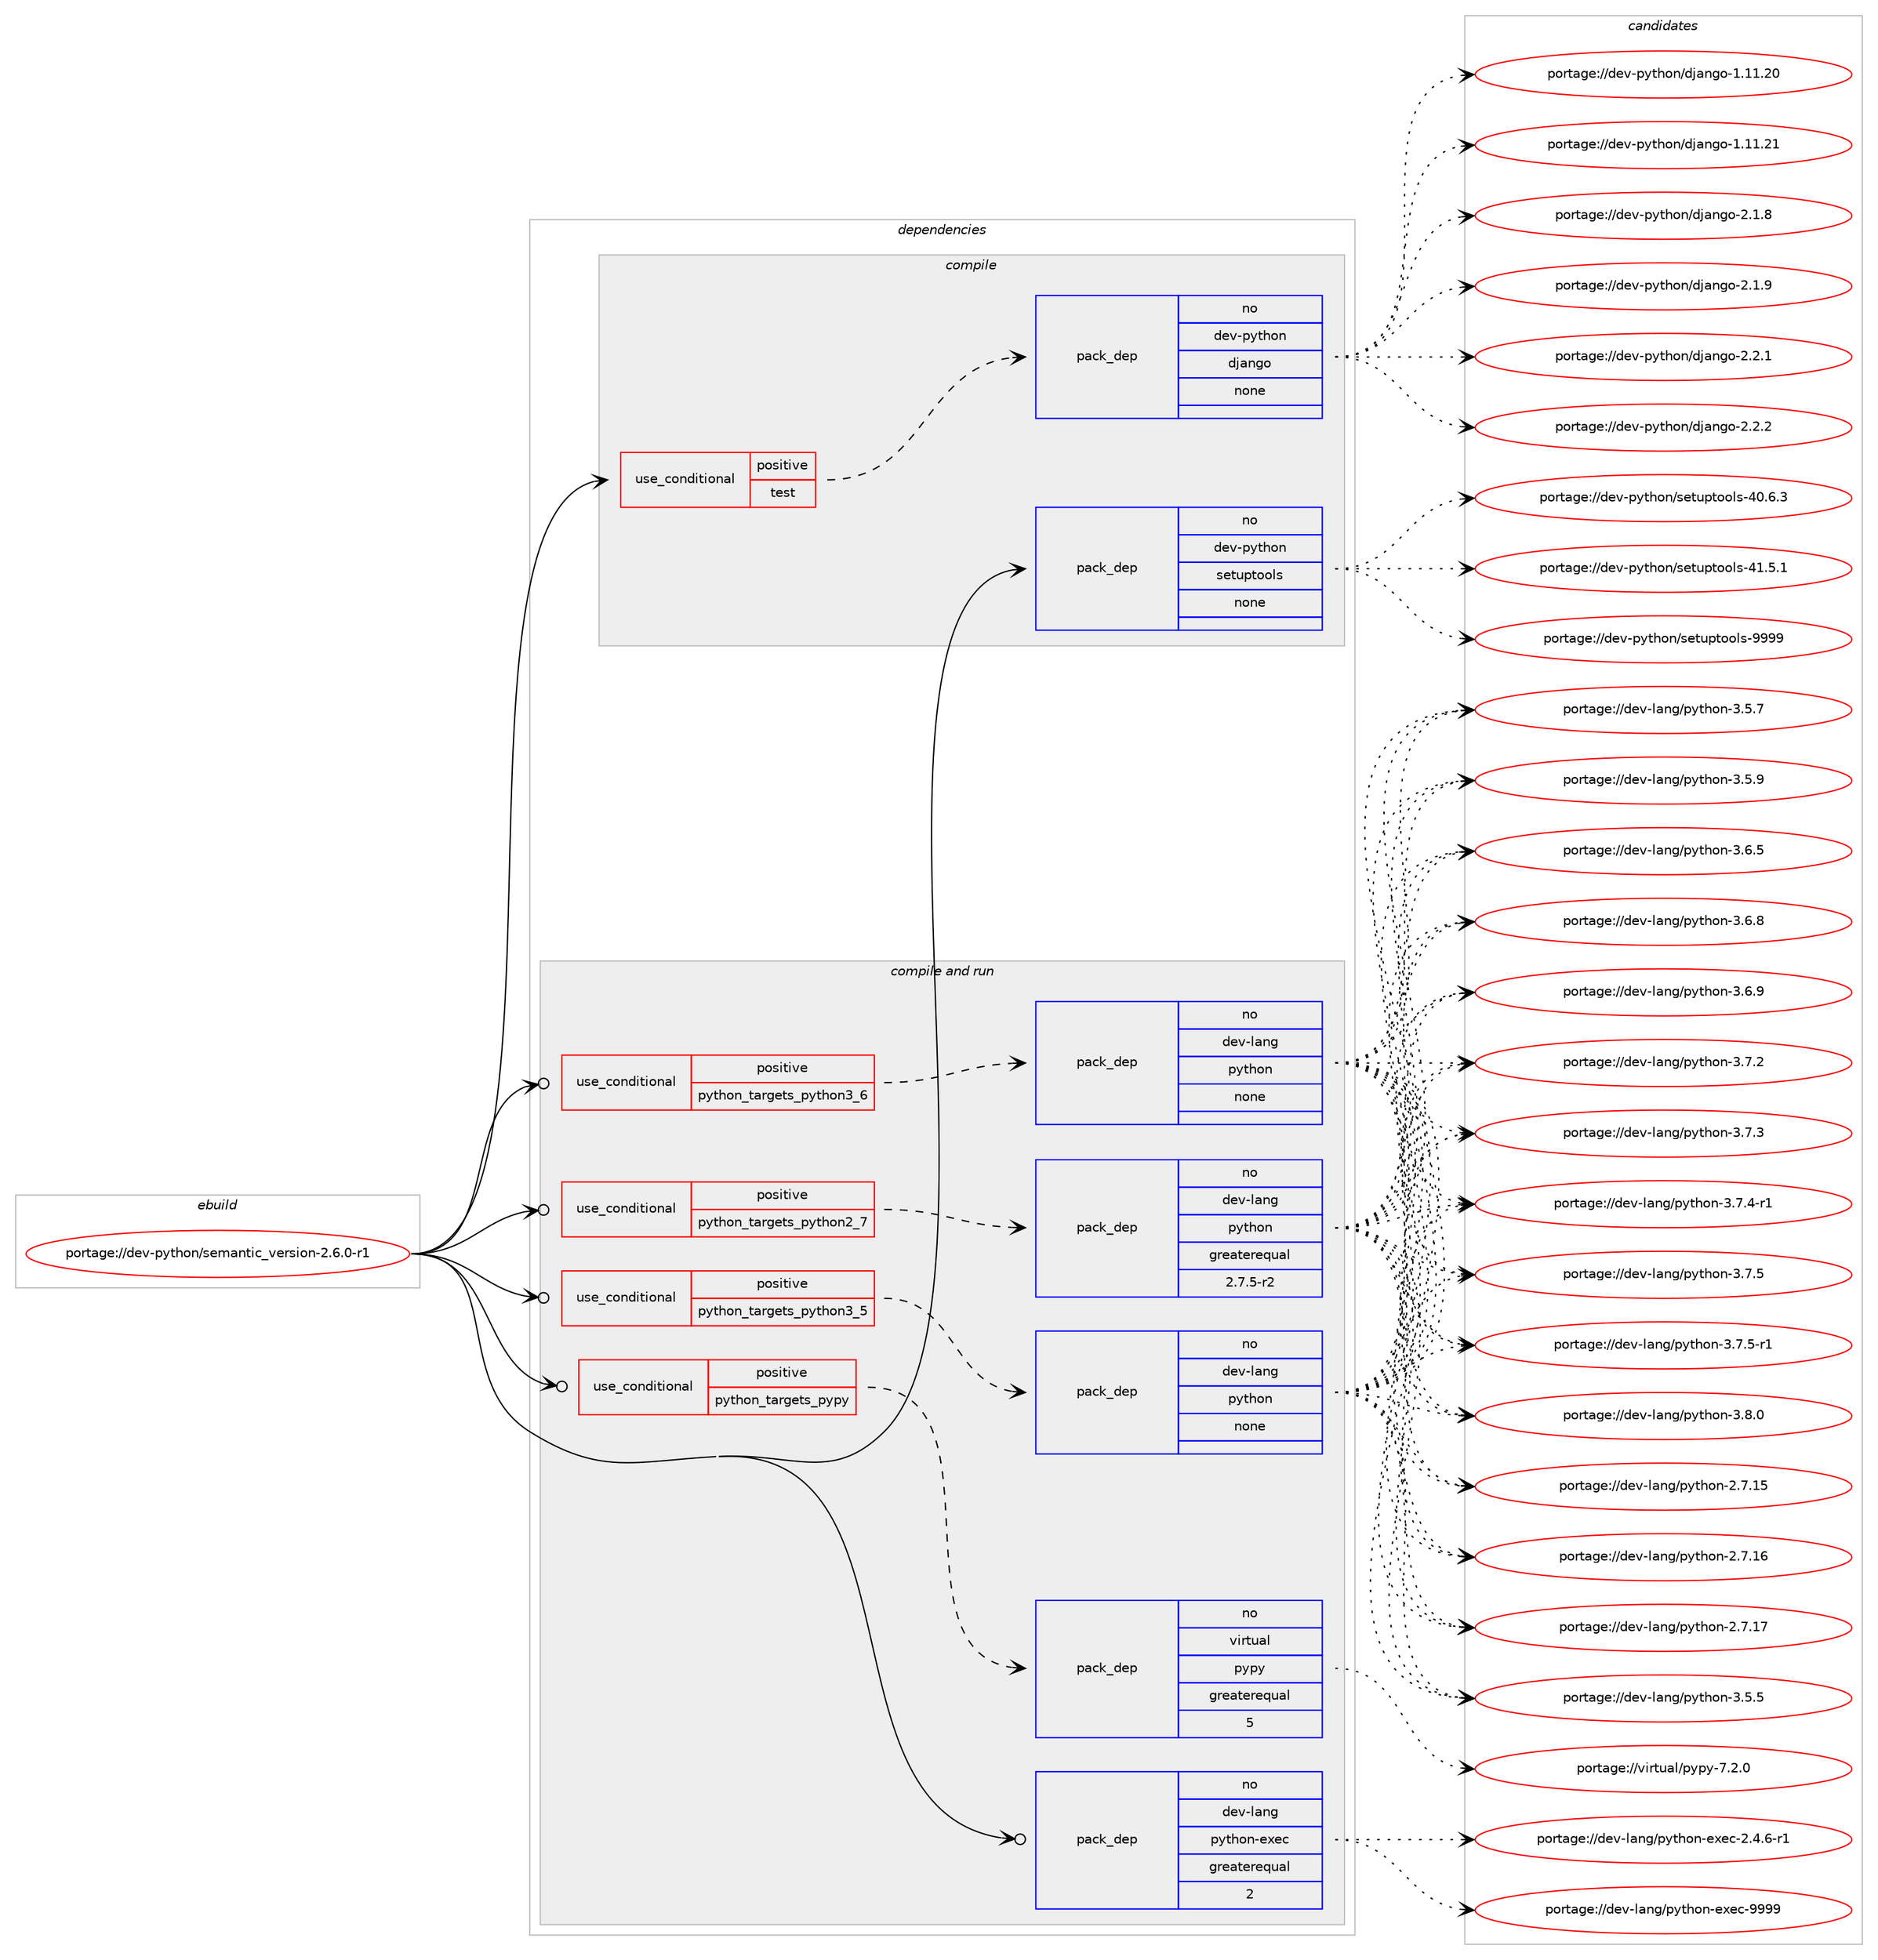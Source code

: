 digraph prolog {

# *************
# Graph options
# *************

newrank=true;
concentrate=true;
compound=true;
graph [rankdir=LR,fontname=Helvetica,fontsize=10,ranksep=1.5];#, ranksep=2.5, nodesep=0.2];
edge  [arrowhead=vee];
node  [fontname=Helvetica,fontsize=10];

# **********
# The ebuild
# **********

subgraph cluster_leftcol {
color=gray;
rank=same;
label=<<i>ebuild</i>>;
id [label="portage://dev-python/semantic_version-2.6.0-r1", color=red, width=4, href="../dev-python/semantic_version-2.6.0-r1.svg"];
}

# ****************
# The dependencies
# ****************

subgraph cluster_midcol {
color=gray;
label=<<i>dependencies</i>>;
subgraph cluster_compile {
fillcolor="#eeeeee";
style=filled;
label=<<i>compile</i>>;
subgraph cond38458 {
dependency171735 [label=<<TABLE BORDER="0" CELLBORDER="1" CELLSPACING="0" CELLPADDING="4"><TR><TD ROWSPAN="3" CELLPADDING="10">use_conditional</TD></TR><TR><TD>positive</TD></TR><TR><TD>test</TD></TR></TABLE>>, shape=none, color=red];
subgraph pack129874 {
dependency171736 [label=<<TABLE BORDER="0" CELLBORDER="1" CELLSPACING="0" CELLPADDING="4" WIDTH="220"><TR><TD ROWSPAN="6" CELLPADDING="30">pack_dep</TD></TR><TR><TD WIDTH="110">no</TD></TR><TR><TD>dev-python</TD></TR><TR><TD>django</TD></TR><TR><TD>none</TD></TR><TR><TD></TD></TR></TABLE>>, shape=none, color=blue];
}
dependency171735:e -> dependency171736:w [weight=20,style="dashed",arrowhead="vee"];
}
id:e -> dependency171735:w [weight=20,style="solid",arrowhead="vee"];
subgraph pack129875 {
dependency171737 [label=<<TABLE BORDER="0" CELLBORDER="1" CELLSPACING="0" CELLPADDING="4" WIDTH="220"><TR><TD ROWSPAN="6" CELLPADDING="30">pack_dep</TD></TR><TR><TD WIDTH="110">no</TD></TR><TR><TD>dev-python</TD></TR><TR><TD>setuptools</TD></TR><TR><TD>none</TD></TR><TR><TD></TD></TR></TABLE>>, shape=none, color=blue];
}
id:e -> dependency171737:w [weight=20,style="solid",arrowhead="vee"];
}
subgraph cluster_compileandrun {
fillcolor="#eeeeee";
style=filled;
label=<<i>compile and run</i>>;
subgraph cond38459 {
dependency171738 [label=<<TABLE BORDER="0" CELLBORDER="1" CELLSPACING="0" CELLPADDING="4"><TR><TD ROWSPAN="3" CELLPADDING="10">use_conditional</TD></TR><TR><TD>positive</TD></TR><TR><TD>python_targets_pypy</TD></TR></TABLE>>, shape=none, color=red];
subgraph pack129876 {
dependency171739 [label=<<TABLE BORDER="0" CELLBORDER="1" CELLSPACING="0" CELLPADDING="4" WIDTH="220"><TR><TD ROWSPAN="6" CELLPADDING="30">pack_dep</TD></TR><TR><TD WIDTH="110">no</TD></TR><TR><TD>virtual</TD></TR><TR><TD>pypy</TD></TR><TR><TD>greaterequal</TD></TR><TR><TD>5</TD></TR></TABLE>>, shape=none, color=blue];
}
dependency171738:e -> dependency171739:w [weight=20,style="dashed",arrowhead="vee"];
}
id:e -> dependency171738:w [weight=20,style="solid",arrowhead="odotvee"];
subgraph cond38460 {
dependency171740 [label=<<TABLE BORDER="0" CELLBORDER="1" CELLSPACING="0" CELLPADDING="4"><TR><TD ROWSPAN="3" CELLPADDING="10">use_conditional</TD></TR><TR><TD>positive</TD></TR><TR><TD>python_targets_python2_7</TD></TR></TABLE>>, shape=none, color=red];
subgraph pack129877 {
dependency171741 [label=<<TABLE BORDER="0" CELLBORDER="1" CELLSPACING="0" CELLPADDING="4" WIDTH="220"><TR><TD ROWSPAN="6" CELLPADDING="30">pack_dep</TD></TR><TR><TD WIDTH="110">no</TD></TR><TR><TD>dev-lang</TD></TR><TR><TD>python</TD></TR><TR><TD>greaterequal</TD></TR><TR><TD>2.7.5-r2</TD></TR></TABLE>>, shape=none, color=blue];
}
dependency171740:e -> dependency171741:w [weight=20,style="dashed",arrowhead="vee"];
}
id:e -> dependency171740:w [weight=20,style="solid",arrowhead="odotvee"];
subgraph cond38461 {
dependency171742 [label=<<TABLE BORDER="0" CELLBORDER="1" CELLSPACING="0" CELLPADDING="4"><TR><TD ROWSPAN="3" CELLPADDING="10">use_conditional</TD></TR><TR><TD>positive</TD></TR><TR><TD>python_targets_python3_5</TD></TR></TABLE>>, shape=none, color=red];
subgraph pack129878 {
dependency171743 [label=<<TABLE BORDER="0" CELLBORDER="1" CELLSPACING="0" CELLPADDING="4" WIDTH="220"><TR><TD ROWSPAN="6" CELLPADDING="30">pack_dep</TD></TR><TR><TD WIDTH="110">no</TD></TR><TR><TD>dev-lang</TD></TR><TR><TD>python</TD></TR><TR><TD>none</TD></TR><TR><TD></TD></TR></TABLE>>, shape=none, color=blue];
}
dependency171742:e -> dependency171743:w [weight=20,style="dashed",arrowhead="vee"];
}
id:e -> dependency171742:w [weight=20,style="solid",arrowhead="odotvee"];
subgraph cond38462 {
dependency171744 [label=<<TABLE BORDER="0" CELLBORDER="1" CELLSPACING="0" CELLPADDING="4"><TR><TD ROWSPAN="3" CELLPADDING="10">use_conditional</TD></TR><TR><TD>positive</TD></TR><TR><TD>python_targets_python3_6</TD></TR></TABLE>>, shape=none, color=red];
subgraph pack129879 {
dependency171745 [label=<<TABLE BORDER="0" CELLBORDER="1" CELLSPACING="0" CELLPADDING="4" WIDTH="220"><TR><TD ROWSPAN="6" CELLPADDING="30">pack_dep</TD></TR><TR><TD WIDTH="110">no</TD></TR><TR><TD>dev-lang</TD></TR><TR><TD>python</TD></TR><TR><TD>none</TD></TR><TR><TD></TD></TR></TABLE>>, shape=none, color=blue];
}
dependency171744:e -> dependency171745:w [weight=20,style="dashed",arrowhead="vee"];
}
id:e -> dependency171744:w [weight=20,style="solid",arrowhead="odotvee"];
subgraph pack129880 {
dependency171746 [label=<<TABLE BORDER="0" CELLBORDER="1" CELLSPACING="0" CELLPADDING="4" WIDTH="220"><TR><TD ROWSPAN="6" CELLPADDING="30">pack_dep</TD></TR><TR><TD WIDTH="110">no</TD></TR><TR><TD>dev-lang</TD></TR><TR><TD>python-exec</TD></TR><TR><TD>greaterequal</TD></TR><TR><TD>2</TD></TR></TABLE>>, shape=none, color=blue];
}
id:e -> dependency171746:w [weight=20,style="solid",arrowhead="odotvee"];
}
subgraph cluster_run {
fillcolor="#eeeeee";
style=filled;
label=<<i>run</i>>;
}
}

# **************
# The candidates
# **************

subgraph cluster_choices {
rank=same;
color=gray;
label=<<i>candidates</i>>;

subgraph choice129874 {
color=black;
nodesep=1;
choiceportage1001011184511212111610411111047100106971101031114549464949465048 [label="portage://dev-python/django-1.11.20", color=red, width=4,href="../dev-python/django-1.11.20.svg"];
choiceportage1001011184511212111610411111047100106971101031114549464949465049 [label="portage://dev-python/django-1.11.21", color=red, width=4,href="../dev-python/django-1.11.21.svg"];
choiceportage100101118451121211161041111104710010697110103111455046494656 [label="portage://dev-python/django-2.1.8", color=red, width=4,href="../dev-python/django-2.1.8.svg"];
choiceportage100101118451121211161041111104710010697110103111455046494657 [label="portage://dev-python/django-2.1.9", color=red, width=4,href="../dev-python/django-2.1.9.svg"];
choiceportage100101118451121211161041111104710010697110103111455046504649 [label="portage://dev-python/django-2.2.1", color=red, width=4,href="../dev-python/django-2.2.1.svg"];
choiceportage100101118451121211161041111104710010697110103111455046504650 [label="portage://dev-python/django-2.2.2", color=red, width=4,href="../dev-python/django-2.2.2.svg"];
dependency171736:e -> choiceportage1001011184511212111610411111047100106971101031114549464949465048:w [style=dotted,weight="100"];
dependency171736:e -> choiceportage1001011184511212111610411111047100106971101031114549464949465049:w [style=dotted,weight="100"];
dependency171736:e -> choiceportage100101118451121211161041111104710010697110103111455046494656:w [style=dotted,weight="100"];
dependency171736:e -> choiceportage100101118451121211161041111104710010697110103111455046494657:w [style=dotted,weight="100"];
dependency171736:e -> choiceportage100101118451121211161041111104710010697110103111455046504649:w [style=dotted,weight="100"];
dependency171736:e -> choiceportage100101118451121211161041111104710010697110103111455046504650:w [style=dotted,weight="100"];
}
subgraph choice129875 {
color=black;
nodesep=1;
choiceportage100101118451121211161041111104711510111611711211611111110811545524846544651 [label="portage://dev-python/setuptools-40.6.3", color=red, width=4,href="../dev-python/setuptools-40.6.3.svg"];
choiceportage100101118451121211161041111104711510111611711211611111110811545524946534649 [label="portage://dev-python/setuptools-41.5.1", color=red, width=4,href="../dev-python/setuptools-41.5.1.svg"];
choiceportage10010111845112121116104111110471151011161171121161111111081154557575757 [label="portage://dev-python/setuptools-9999", color=red, width=4,href="../dev-python/setuptools-9999.svg"];
dependency171737:e -> choiceportage100101118451121211161041111104711510111611711211611111110811545524846544651:w [style=dotted,weight="100"];
dependency171737:e -> choiceportage100101118451121211161041111104711510111611711211611111110811545524946534649:w [style=dotted,weight="100"];
dependency171737:e -> choiceportage10010111845112121116104111110471151011161171121161111111081154557575757:w [style=dotted,weight="100"];
}
subgraph choice129876 {
color=black;
nodesep=1;
choiceportage1181051141161179710847112121112121455546504648 [label="portage://virtual/pypy-7.2.0", color=red, width=4,href="../virtual/pypy-7.2.0.svg"];
dependency171739:e -> choiceportage1181051141161179710847112121112121455546504648:w [style=dotted,weight="100"];
}
subgraph choice129877 {
color=black;
nodesep=1;
choiceportage10010111845108971101034711212111610411111045504655464953 [label="portage://dev-lang/python-2.7.15", color=red, width=4,href="../dev-lang/python-2.7.15.svg"];
choiceportage10010111845108971101034711212111610411111045504655464954 [label="portage://dev-lang/python-2.7.16", color=red, width=4,href="../dev-lang/python-2.7.16.svg"];
choiceportage10010111845108971101034711212111610411111045504655464955 [label="portage://dev-lang/python-2.7.17", color=red, width=4,href="../dev-lang/python-2.7.17.svg"];
choiceportage100101118451089711010347112121116104111110455146534653 [label="portage://dev-lang/python-3.5.5", color=red, width=4,href="../dev-lang/python-3.5.5.svg"];
choiceportage100101118451089711010347112121116104111110455146534655 [label="portage://dev-lang/python-3.5.7", color=red, width=4,href="../dev-lang/python-3.5.7.svg"];
choiceportage100101118451089711010347112121116104111110455146534657 [label="portage://dev-lang/python-3.5.9", color=red, width=4,href="../dev-lang/python-3.5.9.svg"];
choiceportage100101118451089711010347112121116104111110455146544653 [label="portage://dev-lang/python-3.6.5", color=red, width=4,href="../dev-lang/python-3.6.5.svg"];
choiceportage100101118451089711010347112121116104111110455146544656 [label="portage://dev-lang/python-3.6.8", color=red, width=4,href="../dev-lang/python-3.6.8.svg"];
choiceportage100101118451089711010347112121116104111110455146544657 [label="portage://dev-lang/python-3.6.9", color=red, width=4,href="../dev-lang/python-3.6.9.svg"];
choiceportage100101118451089711010347112121116104111110455146554650 [label="portage://dev-lang/python-3.7.2", color=red, width=4,href="../dev-lang/python-3.7.2.svg"];
choiceportage100101118451089711010347112121116104111110455146554651 [label="portage://dev-lang/python-3.7.3", color=red, width=4,href="../dev-lang/python-3.7.3.svg"];
choiceportage1001011184510897110103471121211161041111104551465546524511449 [label="portage://dev-lang/python-3.7.4-r1", color=red, width=4,href="../dev-lang/python-3.7.4-r1.svg"];
choiceportage100101118451089711010347112121116104111110455146554653 [label="portage://dev-lang/python-3.7.5", color=red, width=4,href="../dev-lang/python-3.7.5.svg"];
choiceportage1001011184510897110103471121211161041111104551465546534511449 [label="portage://dev-lang/python-3.7.5-r1", color=red, width=4,href="../dev-lang/python-3.7.5-r1.svg"];
choiceportage100101118451089711010347112121116104111110455146564648 [label="portage://dev-lang/python-3.8.0", color=red, width=4,href="../dev-lang/python-3.8.0.svg"];
dependency171741:e -> choiceportage10010111845108971101034711212111610411111045504655464953:w [style=dotted,weight="100"];
dependency171741:e -> choiceportage10010111845108971101034711212111610411111045504655464954:w [style=dotted,weight="100"];
dependency171741:e -> choiceportage10010111845108971101034711212111610411111045504655464955:w [style=dotted,weight="100"];
dependency171741:e -> choiceportage100101118451089711010347112121116104111110455146534653:w [style=dotted,weight="100"];
dependency171741:e -> choiceportage100101118451089711010347112121116104111110455146534655:w [style=dotted,weight="100"];
dependency171741:e -> choiceportage100101118451089711010347112121116104111110455146534657:w [style=dotted,weight="100"];
dependency171741:e -> choiceportage100101118451089711010347112121116104111110455146544653:w [style=dotted,weight="100"];
dependency171741:e -> choiceportage100101118451089711010347112121116104111110455146544656:w [style=dotted,weight="100"];
dependency171741:e -> choiceportage100101118451089711010347112121116104111110455146544657:w [style=dotted,weight="100"];
dependency171741:e -> choiceportage100101118451089711010347112121116104111110455146554650:w [style=dotted,weight="100"];
dependency171741:e -> choiceportage100101118451089711010347112121116104111110455146554651:w [style=dotted,weight="100"];
dependency171741:e -> choiceportage1001011184510897110103471121211161041111104551465546524511449:w [style=dotted,weight="100"];
dependency171741:e -> choiceportage100101118451089711010347112121116104111110455146554653:w [style=dotted,weight="100"];
dependency171741:e -> choiceportage1001011184510897110103471121211161041111104551465546534511449:w [style=dotted,weight="100"];
dependency171741:e -> choiceportage100101118451089711010347112121116104111110455146564648:w [style=dotted,weight="100"];
}
subgraph choice129878 {
color=black;
nodesep=1;
choiceportage10010111845108971101034711212111610411111045504655464953 [label="portage://dev-lang/python-2.7.15", color=red, width=4,href="../dev-lang/python-2.7.15.svg"];
choiceportage10010111845108971101034711212111610411111045504655464954 [label="portage://dev-lang/python-2.7.16", color=red, width=4,href="../dev-lang/python-2.7.16.svg"];
choiceportage10010111845108971101034711212111610411111045504655464955 [label="portage://dev-lang/python-2.7.17", color=red, width=4,href="../dev-lang/python-2.7.17.svg"];
choiceportage100101118451089711010347112121116104111110455146534653 [label="portage://dev-lang/python-3.5.5", color=red, width=4,href="../dev-lang/python-3.5.5.svg"];
choiceportage100101118451089711010347112121116104111110455146534655 [label="portage://dev-lang/python-3.5.7", color=red, width=4,href="../dev-lang/python-3.5.7.svg"];
choiceportage100101118451089711010347112121116104111110455146534657 [label="portage://dev-lang/python-3.5.9", color=red, width=4,href="../dev-lang/python-3.5.9.svg"];
choiceportage100101118451089711010347112121116104111110455146544653 [label="portage://dev-lang/python-3.6.5", color=red, width=4,href="../dev-lang/python-3.6.5.svg"];
choiceportage100101118451089711010347112121116104111110455146544656 [label="portage://dev-lang/python-3.6.8", color=red, width=4,href="../dev-lang/python-3.6.8.svg"];
choiceportage100101118451089711010347112121116104111110455146544657 [label="portage://dev-lang/python-3.6.9", color=red, width=4,href="../dev-lang/python-3.6.9.svg"];
choiceportage100101118451089711010347112121116104111110455146554650 [label="portage://dev-lang/python-3.7.2", color=red, width=4,href="../dev-lang/python-3.7.2.svg"];
choiceportage100101118451089711010347112121116104111110455146554651 [label="portage://dev-lang/python-3.7.3", color=red, width=4,href="../dev-lang/python-3.7.3.svg"];
choiceportage1001011184510897110103471121211161041111104551465546524511449 [label="portage://dev-lang/python-3.7.4-r1", color=red, width=4,href="../dev-lang/python-3.7.4-r1.svg"];
choiceportage100101118451089711010347112121116104111110455146554653 [label="portage://dev-lang/python-3.7.5", color=red, width=4,href="../dev-lang/python-3.7.5.svg"];
choiceportage1001011184510897110103471121211161041111104551465546534511449 [label="portage://dev-lang/python-3.7.5-r1", color=red, width=4,href="../dev-lang/python-3.7.5-r1.svg"];
choiceportage100101118451089711010347112121116104111110455146564648 [label="portage://dev-lang/python-3.8.0", color=red, width=4,href="../dev-lang/python-3.8.0.svg"];
dependency171743:e -> choiceportage10010111845108971101034711212111610411111045504655464953:w [style=dotted,weight="100"];
dependency171743:e -> choiceportage10010111845108971101034711212111610411111045504655464954:w [style=dotted,weight="100"];
dependency171743:e -> choiceportage10010111845108971101034711212111610411111045504655464955:w [style=dotted,weight="100"];
dependency171743:e -> choiceportage100101118451089711010347112121116104111110455146534653:w [style=dotted,weight="100"];
dependency171743:e -> choiceportage100101118451089711010347112121116104111110455146534655:w [style=dotted,weight="100"];
dependency171743:e -> choiceportage100101118451089711010347112121116104111110455146534657:w [style=dotted,weight="100"];
dependency171743:e -> choiceportage100101118451089711010347112121116104111110455146544653:w [style=dotted,weight="100"];
dependency171743:e -> choiceportage100101118451089711010347112121116104111110455146544656:w [style=dotted,weight="100"];
dependency171743:e -> choiceportage100101118451089711010347112121116104111110455146544657:w [style=dotted,weight="100"];
dependency171743:e -> choiceportage100101118451089711010347112121116104111110455146554650:w [style=dotted,weight="100"];
dependency171743:e -> choiceportage100101118451089711010347112121116104111110455146554651:w [style=dotted,weight="100"];
dependency171743:e -> choiceportage1001011184510897110103471121211161041111104551465546524511449:w [style=dotted,weight="100"];
dependency171743:e -> choiceportage100101118451089711010347112121116104111110455146554653:w [style=dotted,weight="100"];
dependency171743:e -> choiceportage1001011184510897110103471121211161041111104551465546534511449:w [style=dotted,weight="100"];
dependency171743:e -> choiceportage100101118451089711010347112121116104111110455146564648:w [style=dotted,weight="100"];
}
subgraph choice129879 {
color=black;
nodesep=1;
choiceportage10010111845108971101034711212111610411111045504655464953 [label="portage://dev-lang/python-2.7.15", color=red, width=4,href="../dev-lang/python-2.7.15.svg"];
choiceportage10010111845108971101034711212111610411111045504655464954 [label="portage://dev-lang/python-2.7.16", color=red, width=4,href="../dev-lang/python-2.7.16.svg"];
choiceportage10010111845108971101034711212111610411111045504655464955 [label="portage://dev-lang/python-2.7.17", color=red, width=4,href="../dev-lang/python-2.7.17.svg"];
choiceportage100101118451089711010347112121116104111110455146534653 [label="portage://dev-lang/python-3.5.5", color=red, width=4,href="../dev-lang/python-3.5.5.svg"];
choiceportage100101118451089711010347112121116104111110455146534655 [label="portage://dev-lang/python-3.5.7", color=red, width=4,href="../dev-lang/python-3.5.7.svg"];
choiceportage100101118451089711010347112121116104111110455146534657 [label="portage://dev-lang/python-3.5.9", color=red, width=4,href="../dev-lang/python-3.5.9.svg"];
choiceportage100101118451089711010347112121116104111110455146544653 [label="portage://dev-lang/python-3.6.5", color=red, width=4,href="../dev-lang/python-3.6.5.svg"];
choiceportage100101118451089711010347112121116104111110455146544656 [label="portage://dev-lang/python-3.6.8", color=red, width=4,href="../dev-lang/python-3.6.8.svg"];
choiceportage100101118451089711010347112121116104111110455146544657 [label="portage://dev-lang/python-3.6.9", color=red, width=4,href="../dev-lang/python-3.6.9.svg"];
choiceportage100101118451089711010347112121116104111110455146554650 [label="portage://dev-lang/python-3.7.2", color=red, width=4,href="../dev-lang/python-3.7.2.svg"];
choiceportage100101118451089711010347112121116104111110455146554651 [label="portage://dev-lang/python-3.7.3", color=red, width=4,href="../dev-lang/python-3.7.3.svg"];
choiceportage1001011184510897110103471121211161041111104551465546524511449 [label="portage://dev-lang/python-3.7.4-r1", color=red, width=4,href="../dev-lang/python-3.7.4-r1.svg"];
choiceportage100101118451089711010347112121116104111110455146554653 [label="portage://dev-lang/python-3.7.5", color=red, width=4,href="../dev-lang/python-3.7.5.svg"];
choiceportage1001011184510897110103471121211161041111104551465546534511449 [label="portage://dev-lang/python-3.7.5-r1", color=red, width=4,href="../dev-lang/python-3.7.5-r1.svg"];
choiceportage100101118451089711010347112121116104111110455146564648 [label="portage://dev-lang/python-3.8.0", color=red, width=4,href="../dev-lang/python-3.8.0.svg"];
dependency171745:e -> choiceportage10010111845108971101034711212111610411111045504655464953:w [style=dotted,weight="100"];
dependency171745:e -> choiceportage10010111845108971101034711212111610411111045504655464954:w [style=dotted,weight="100"];
dependency171745:e -> choiceportage10010111845108971101034711212111610411111045504655464955:w [style=dotted,weight="100"];
dependency171745:e -> choiceportage100101118451089711010347112121116104111110455146534653:w [style=dotted,weight="100"];
dependency171745:e -> choiceportage100101118451089711010347112121116104111110455146534655:w [style=dotted,weight="100"];
dependency171745:e -> choiceportage100101118451089711010347112121116104111110455146534657:w [style=dotted,weight="100"];
dependency171745:e -> choiceportage100101118451089711010347112121116104111110455146544653:w [style=dotted,weight="100"];
dependency171745:e -> choiceportage100101118451089711010347112121116104111110455146544656:w [style=dotted,weight="100"];
dependency171745:e -> choiceportage100101118451089711010347112121116104111110455146544657:w [style=dotted,weight="100"];
dependency171745:e -> choiceportage100101118451089711010347112121116104111110455146554650:w [style=dotted,weight="100"];
dependency171745:e -> choiceportage100101118451089711010347112121116104111110455146554651:w [style=dotted,weight="100"];
dependency171745:e -> choiceportage1001011184510897110103471121211161041111104551465546524511449:w [style=dotted,weight="100"];
dependency171745:e -> choiceportage100101118451089711010347112121116104111110455146554653:w [style=dotted,weight="100"];
dependency171745:e -> choiceportage1001011184510897110103471121211161041111104551465546534511449:w [style=dotted,weight="100"];
dependency171745:e -> choiceportage100101118451089711010347112121116104111110455146564648:w [style=dotted,weight="100"];
}
subgraph choice129880 {
color=black;
nodesep=1;
choiceportage10010111845108971101034711212111610411111045101120101994550465246544511449 [label="portage://dev-lang/python-exec-2.4.6-r1", color=red, width=4,href="../dev-lang/python-exec-2.4.6-r1.svg"];
choiceportage10010111845108971101034711212111610411111045101120101994557575757 [label="portage://dev-lang/python-exec-9999", color=red, width=4,href="../dev-lang/python-exec-9999.svg"];
dependency171746:e -> choiceportage10010111845108971101034711212111610411111045101120101994550465246544511449:w [style=dotted,weight="100"];
dependency171746:e -> choiceportage10010111845108971101034711212111610411111045101120101994557575757:w [style=dotted,weight="100"];
}
}

}

